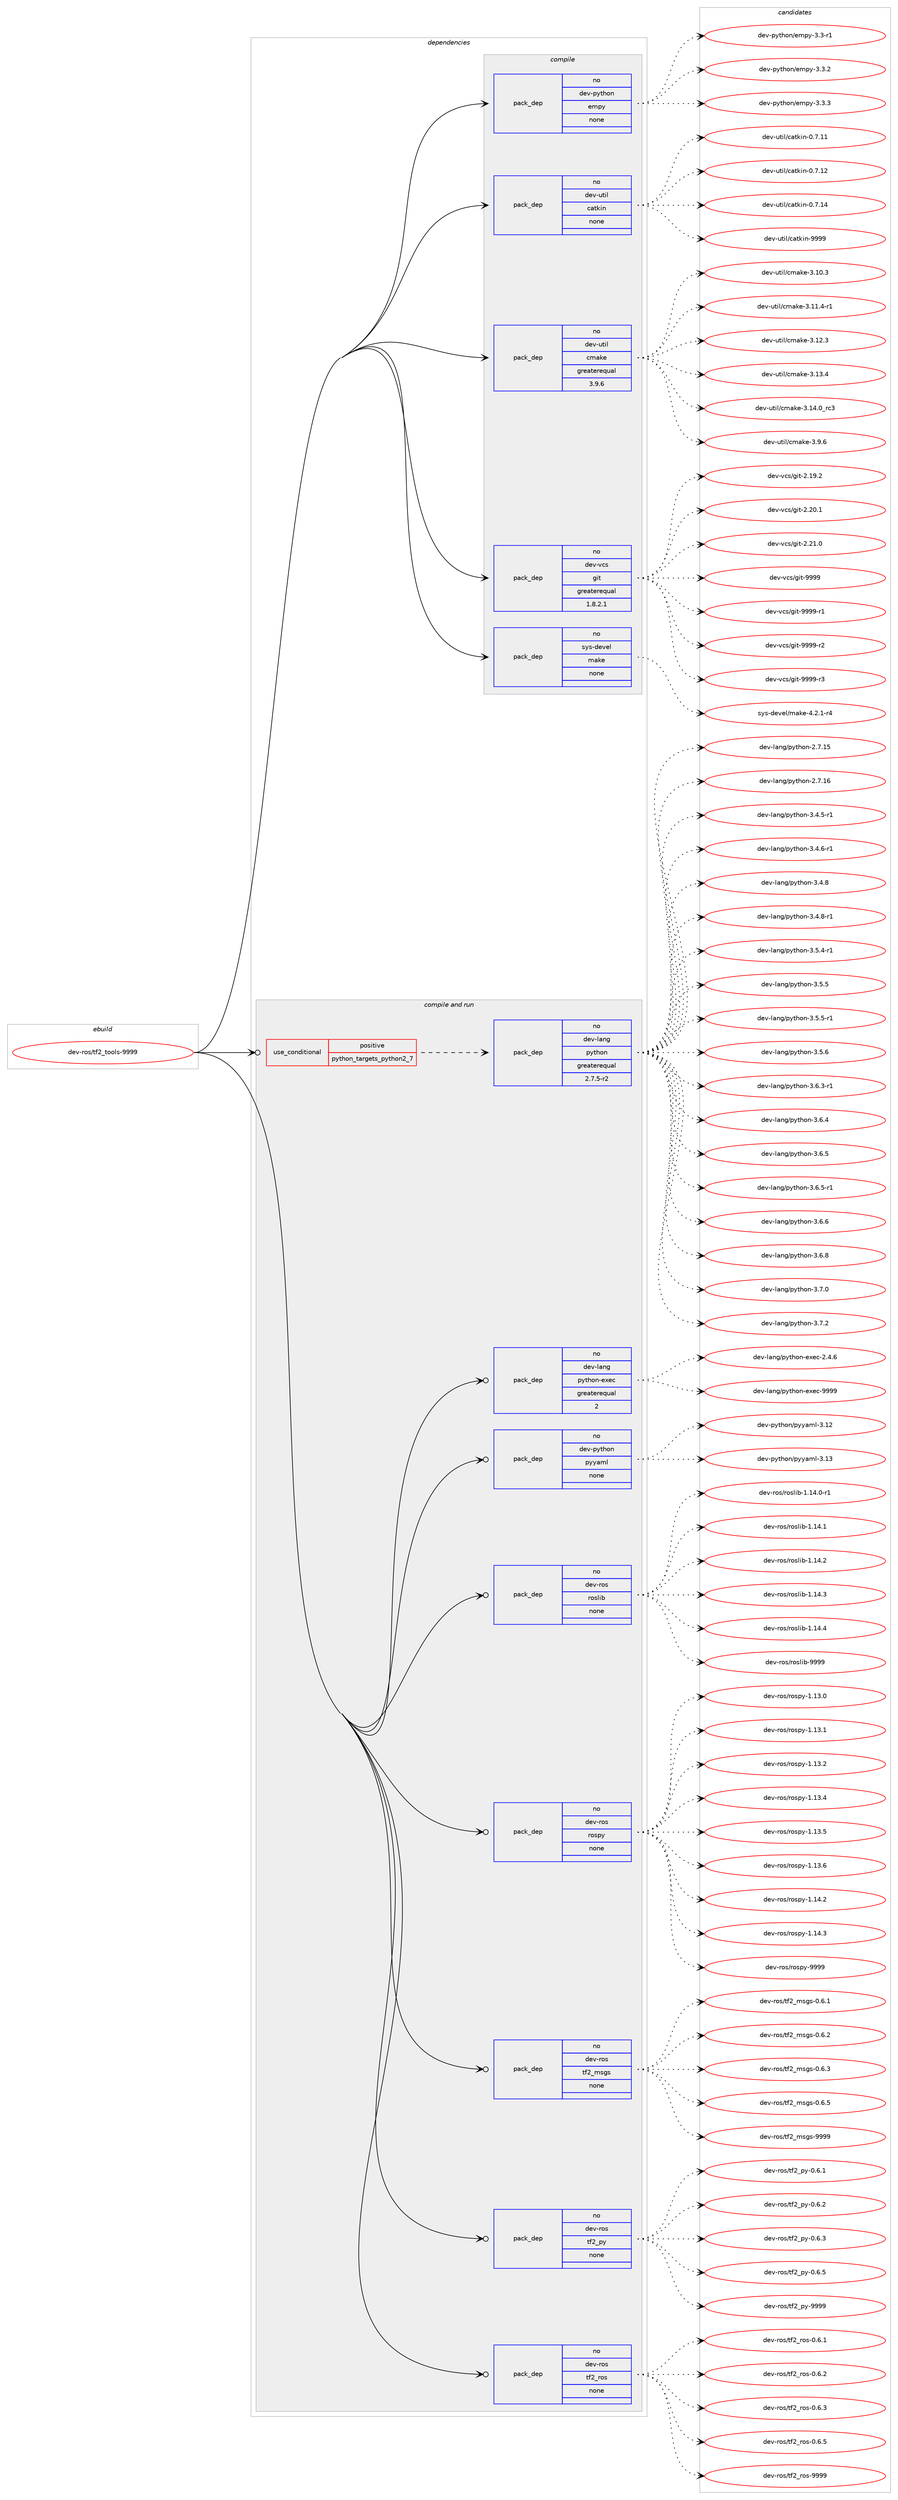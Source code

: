 digraph prolog {

# *************
# Graph options
# *************

newrank=true;
concentrate=true;
compound=true;
graph [rankdir=LR,fontname=Helvetica,fontsize=10,ranksep=1.5];#, ranksep=2.5, nodesep=0.2];
edge  [arrowhead=vee];
node  [fontname=Helvetica,fontsize=10];

# **********
# The ebuild
# **********

subgraph cluster_leftcol {
color=gray;
rank=same;
label=<<i>ebuild</i>>;
id [label="dev-ros/tf2_tools-9999", color=red, width=4, href="../dev-ros/tf2_tools-9999.svg"];
}

# ****************
# The dependencies
# ****************

subgraph cluster_midcol {
color=gray;
label=<<i>dependencies</i>>;
subgraph cluster_compile {
fillcolor="#eeeeee";
style=filled;
label=<<i>compile</i>>;
subgraph pack1060771 {
dependency1475777 [label=<<TABLE BORDER="0" CELLBORDER="1" CELLSPACING="0" CELLPADDING="4" WIDTH="220"><TR><TD ROWSPAN="6" CELLPADDING="30">pack_dep</TD></TR><TR><TD WIDTH="110">no</TD></TR><TR><TD>dev-python</TD></TR><TR><TD>empy</TD></TR><TR><TD>none</TD></TR><TR><TD></TD></TR></TABLE>>, shape=none, color=blue];
}
id:e -> dependency1475777:w [weight=20,style="solid",arrowhead="vee"];
subgraph pack1060772 {
dependency1475778 [label=<<TABLE BORDER="0" CELLBORDER="1" CELLSPACING="0" CELLPADDING="4" WIDTH="220"><TR><TD ROWSPAN="6" CELLPADDING="30">pack_dep</TD></TR><TR><TD WIDTH="110">no</TD></TR><TR><TD>dev-util</TD></TR><TR><TD>catkin</TD></TR><TR><TD>none</TD></TR><TR><TD></TD></TR></TABLE>>, shape=none, color=blue];
}
id:e -> dependency1475778:w [weight=20,style="solid",arrowhead="vee"];
subgraph pack1060773 {
dependency1475779 [label=<<TABLE BORDER="0" CELLBORDER="1" CELLSPACING="0" CELLPADDING="4" WIDTH="220"><TR><TD ROWSPAN="6" CELLPADDING="30">pack_dep</TD></TR><TR><TD WIDTH="110">no</TD></TR><TR><TD>dev-util</TD></TR><TR><TD>cmake</TD></TR><TR><TD>greaterequal</TD></TR><TR><TD>3.9.6</TD></TR></TABLE>>, shape=none, color=blue];
}
id:e -> dependency1475779:w [weight=20,style="solid",arrowhead="vee"];
subgraph pack1060774 {
dependency1475780 [label=<<TABLE BORDER="0" CELLBORDER="1" CELLSPACING="0" CELLPADDING="4" WIDTH="220"><TR><TD ROWSPAN="6" CELLPADDING="30">pack_dep</TD></TR><TR><TD WIDTH="110">no</TD></TR><TR><TD>dev-vcs</TD></TR><TR><TD>git</TD></TR><TR><TD>greaterequal</TD></TR><TR><TD>1.8.2.1</TD></TR></TABLE>>, shape=none, color=blue];
}
id:e -> dependency1475780:w [weight=20,style="solid",arrowhead="vee"];
subgraph pack1060775 {
dependency1475781 [label=<<TABLE BORDER="0" CELLBORDER="1" CELLSPACING="0" CELLPADDING="4" WIDTH="220"><TR><TD ROWSPAN="6" CELLPADDING="30">pack_dep</TD></TR><TR><TD WIDTH="110">no</TD></TR><TR><TD>sys-devel</TD></TR><TR><TD>make</TD></TR><TR><TD>none</TD></TR><TR><TD></TD></TR></TABLE>>, shape=none, color=blue];
}
id:e -> dependency1475781:w [weight=20,style="solid",arrowhead="vee"];
}
subgraph cluster_compileandrun {
fillcolor="#eeeeee";
style=filled;
label=<<i>compile and run</i>>;
subgraph cond391616 {
dependency1475782 [label=<<TABLE BORDER="0" CELLBORDER="1" CELLSPACING="0" CELLPADDING="4"><TR><TD ROWSPAN="3" CELLPADDING="10">use_conditional</TD></TR><TR><TD>positive</TD></TR><TR><TD>python_targets_python2_7</TD></TR></TABLE>>, shape=none, color=red];
subgraph pack1060776 {
dependency1475783 [label=<<TABLE BORDER="0" CELLBORDER="1" CELLSPACING="0" CELLPADDING="4" WIDTH="220"><TR><TD ROWSPAN="6" CELLPADDING="30">pack_dep</TD></TR><TR><TD WIDTH="110">no</TD></TR><TR><TD>dev-lang</TD></TR><TR><TD>python</TD></TR><TR><TD>greaterequal</TD></TR><TR><TD>2.7.5-r2</TD></TR></TABLE>>, shape=none, color=blue];
}
dependency1475782:e -> dependency1475783:w [weight=20,style="dashed",arrowhead="vee"];
}
id:e -> dependency1475782:w [weight=20,style="solid",arrowhead="odotvee"];
subgraph pack1060777 {
dependency1475784 [label=<<TABLE BORDER="0" CELLBORDER="1" CELLSPACING="0" CELLPADDING="4" WIDTH="220"><TR><TD ROWSPAN="6" CELLPADDING="30">pack_dep</TD></TR><TR><TD WIDTH="110">no</TD></TR><TR><TD>dev-lang</TD></TR><TR><TD>python-exec</TD></TR><TR><TD>greaterequal</TD></TR><TR><TD>2</TD></TR></TABLE>>, shape=none, color=blue];
}
id:e -> dependency1475784:w [weight=20,style="solid",arrowhead="odotvee"];
subgraph pack1060778 {
dependency1475785 [label=<<TABLE BORDER="0" CELLBORDER="1" CELLSPACING="0" CELLPADDING="4" WIDTH="220"><TR><TD ROWSPAN="6" CELLPADDING="30">pack_dep</TD></TR><TR><TD WIDTH="110">no</TD></TR><TR><TD>dev-python</TD></TR><TR><TD>pyyaml</TD></TR><TR><TD>none</TD></TR><TR><TD></TD></TR></TABLE>>, shape=none, color=blue];
}
id:e -> dependency1475785:w [weight=20,style="solid",arrowhead="odotvee"];
subgraph pack1060779 {
dependency1475786 [label=<<TABLE BORDER="0" CELLBORDER="1" CELLSPACING="0" CELLPADDING="4" WIDTH="220"><TR><TD ROWSPAN="6" CELLPADDING="30">pack_dep</TD></TR><TR><TD WIDTH="110">no</TD></TR><TR><TD>dev-ros</TD></TR><TR><TD>roslib</TD></TR><TR><TD>none</TD></TR><TR><TD></TD></TR></TABLE>>, shape=none, color=blue];
}
id:e -> dependency1475786:w [weight=20,style="solid",arrowhead="odotvee"];
subgraph pack1060780 {
dependency1475787 [label=<<TABLE BORDER="0" CELLBORDER="1" CELLSPACING="0" CELLPADDING="4" WIDTH="220"><TR><TD ROWSPAN="6" CELLPADDING="30">pack_dep</TD></TR><TR><TD WIDTH="110">no</TD></TR><TR><TD>dev-ros</TD></TR><TR><TD>rospy</TD></TR><TR><TD>none</TD></TR><TR><TD></TD></TR></TABLE>>, shape=none, color=blue];
}
id:e -> dependency1475787:w [weight=20,style="solid",arrowhead="odotvee"];
subgraph pack1060781 {
dependency1475788 [label=<<TABLE BORDER="0" CELLBORDER="1" CELLSPACING="0" CELLPADDING="4" WIDTH="220"><TR><TD ROWSPAN="6" CELLPADDING="30">pack_dep</TD></TR><TR><TD WIDTH="110">no</TD></TR><TR><TD>dev-ros</TD></TR><TR><TD>tf2_msgs</TD></TR><TR><TD>none</TD></TR><TR><TD></TD></TR></TABLE>>, shape=none, color=blue];
}
id:e -> dependency1475788:w [weight=20,style="solid",arrowhead="odotvee"];
subgraph pack1060782 {
dependency1475789 [label=<<TABLE BORDER="0" CELLBORDER="1" CELLSPACING="0" CELLPADDING="4" WIDTH="220"><TR><TD ROWSPAN="6" CELLPADDING="30">pack_dep</TD></TR><TR><TD WIDTH="110">no</TD></TR><TR><TD>dev-ros</TD></TR><TR><TD>tf2_py</TD></TR><TR><TD>none</TD></TR><TR><TD></TD></TR></TABLE>>, shape=none, color=blue];
}
id:e -> dependency1475789:w [weight=20,style="solid",arrowhead="odotvee"];
subgraph pack1060783 {
dependency1475790 [label=<<TABLE BORDER="0" CELLBORDER="1" CELLSPACING="0" CELLPADDING="4" WIDTH="220"><TR><TD ROWSPAN="6" CELLPADDING="30">pack_dep</TD></TR><TR><TD WIDTH="110">no</TD></TR><TR><TD>dev-ros</TD></TR><TR><TD>tf2_ros</TD></TR><TR><TD>none</TD></TR><TR><TD></TD></TR></TABLE>>, shape=none, color=blue];
}
id:e -> dependency1475790:w [weight=20,style="solid",arrowhead="odotvee"];
}
subgraph cluster_run {
fillcolor="#eeeeee";
style=filled;
label=<<i>run</i>>;
}
}

# **************
# The candidates
# **************

subgraph cluster_choices {
rank=same;
color=gray;
label=<<i>candidates</i>>;

subgraph choice1060771 {
color=black;
nodesep=1;
choice1001011184511212111610411111047101109112121455146514511449 [label="dev-python/empy-3.3-r1", color=red, width=4,href="../dev-python/empy-3.3-r1.svg"];
choice1001011184511212111610411111047101109112121455146514650 [label="dev-python/empy-3.3.2", color=red, width=4,href="../dev-python/empy-3.3.2.svg"];
choice1001011184511212111610411111047101109112121455146514651 [label="dev-python/empy-3.3.3", color=red, width=4,href="../dev-python/empy-3.3.3.svg"];
dependency1475777:e -> choice1001011184511212111610411111047101109112121455146514511449:w [style=dotted,weight="100"];
dependency1475777:e -> choice1001011184511212111610411111047101109112121455146514650:w [style=dotted,weight="100"];
dependency1475777:e -> choice1001011184511212111610411111047101109112121455146514651:w [style=dotted,weight="100"];
}
subgraph choice1060772 {
color=black;
nodesep=1;
choice1001011184511711610510847999711610710511045484655464949 [label="dev-util/catkin-0.7.11", color=red, width=4,href="../dev-util/catkin-0.7.11.svg"];
choice1001011184511711610510847999711610710511045484655464950 [label="dev-util/catkin-0.7.12", color=red, width=4,href="../dev-util/catkin-0.7.12.svg"];
choice1001011184511711610510847999711610710511045484655464952 [label="dev-util/catkin-0.7.14", color=red, width=4,href="../dev-util/catkin-0.7.14.svg"];
choice100101118451171161051084799971161071051104557575757 [label="dev-util/catkin-9999", color=red, width=4,href="../dev-util/catkin-9999.svg"];
dependency1475778:e -> choice1001011184511711610510847999711610710511045484655464949:w [style=dotted,weight="100"];
dependency1475778:e -> choice1001011184511711610510847999711610710511045484655464950:w [style=dotted,weight="100"];
dependency1475778:e -> choice1001011184511711610510847999711610710511045484655464952:w [style=dotted,weight="100"];
dependency1475778:e -> choice100101118451171161051084799971161071051104557575757:w [style=dotted,weight="100"];
}
subgraph choice1060773 {
color=black;
nodesep=1;
choice1001011184511711610510847991099710710145514649484651 [label="dev-util/cmake-3.10.3", color=red, width=4,href="../dev-util/cmake-3.10.3.svg"];
choice10010111845117116105108479910997107101455146494946524511449 [label="dev-util/cmake-3.11.4-r1", color=red, width=4,href="../dev-util/cmake-3.11.4-r1.svg"];
choice1001011184511711610510847991099710710145514649504651 [label="dev-util/cmake-3.12.3", color=red, width=4,href="../dev-util/cmake-3.12.3.svg"];
choice1001011184511711610510847991099710710145514649514652 [label="dev-util/cmake-3.13.4", color=red, width=4,href="../dev-util/cmake-3.13.4.svg"];
choice1001011184511711610510847991099710710145514649524648951149951 [label="dev-util/cmake-3.14.0_rc3", color=red, width=4,href="../dev-util/cmake-3.14.0_rc3.svg"];
choice10010111845117116105108479910997107101455146574654 [label="dev-util/cmake-3.9.6", color=red, width=4,href="../dev-util/cmake-3.9.6.svg"];
dependency1475779:e -> choice1001011184511711610510847991099710710145514649484651:w [style=dotted,weight="100"];
dependency1475779:e -> choice10010111845117116105108479910997107101455146494946524511449:w [style=dotted,weight="100"];
dependency1475779:e -> choice1001011184511711610510847991099710710145514649504651:w [style=dotted,weight="100"];
dependency1475779:e -> choice1001011184511711610510847991099710710145514649514652:w [style=dotted,weight="100"];
dependency1475779:e -> choice1001011184511711610510847991099710710145514649524648951149951:w [style=dotted,weight="100"];
dependency1475779:e -> choice10010111845117116105108479910997107101455146574654:w [style=dotted,weight="100"];
}
subgraph choice1060774 {
color=black;
nodesep=1;
choice10010111845118991154710310511645504649574650 [label="dev-vcs/git-2.19.2", color=red, width=4,href="../dev-vcs/git-2.19.2.svg"];
choice10010111845118991154710310511645504650484649 [label="dev-vcs/git-2.20.1", color=red, width=4,href="../dev-vcs/git-2.20.1.svg"];
choice10010111845118991154710310511645504650494648 [label="dev-vcs/git-2.21.0", color=red, width=4,href="../dev-vcs/git-2.21.0.svg"];
choice1001011184511899115471031051164557575757 [label="dev-vcs/git-9999", color=red, width=4,href="../dev-vcs/git-9999.svg"];
choice10010111845118991154710310511645575757574511449 [label="dev-vcs/git-9999-r1", color=red, width=4,href="../dev-vcs/git-9999-r1.svg"];
choice10010111845118991154710310511645575757574511450 [label="dev-vcs/git-9999-r2", color=red, width=4,href="../dev-vcs/git-9999-r2.svg"];
choice10010111845118991154710310511645575757574511451 [label="dev-vcs/git-9999-r3", color=red, width=4,href="../dev-vcs/git-9999-r3.svg"];
dependency1475780:e -> choice10010111845118991154710310511645504649574650:w [style=dotted,weight="100"];
dependency1475780:e -> choice10010111845118991154710310511645504650484649:w [style=dotted,weight="100"];
dependency1475780:e -> choice10010111845118991154710310511645504650494648:w [style=dotted,weight="100"];
dependency1475780:e -> choice1001011184511899115471031051164557575757:w [style=dotted,weight="100"];
dependency1475780:e -> choice10010111845118991154710310511645575757574511449:w [style=dotted,weight="100"];
dependency1475780:e -> choice10010111845118991154710310511645575757574511450:w [style=dotted,weight="100"];
dependency1475780:e -> choice10010111845118991154710310511645575757574511451:w [style=dotted,weight="100"];
}
subgraph choice1060775 {
color=black;
nodesep=1;
choice1151211154510010111810110847109971071014552465046494511452 [label="sys-devel/make-4.2.1-r4", color=red, width=4,href="../sys-devel/make-4.2.1-r4.svg"];
dependency1475781:e -> choice1151211154510010111810110847109971071014552465046494511452:w [style=dotted,weight="100"];
}
subgraph choice1060776 {
color=black;
nodesep=1;
choice10010111845108971101034711212111610411111045504655464953 [label="dev-lang/python-2.7.15", color=red, width=4,href="../dev-lang/python-2.7.15.svg"];
choice10010111845108971101034711212111610411111045504655464954 [label="dev-lang/python-2.7.16", color=red, width=4,href="../dev-lang/python-2.7.16.svg"];
choice1001011184510897110103471121211161041111104551465246534511449 [label="dev-lang/python-3.4.5-r1", color=red, width=4,href="../dev-lang/python-3.4.5-r1.svg"];
choice1001011184510897110103471121211161041111104551465246544511449 [label="dev-lang/python-3.4.6-r1", color=red, width=4,href="../dev-lang/python-3.4.6-r1.svg"];
choice100101118451089711010347112121116104111110455146524656 [label="dev-lang/python-3.4.8", color=red, width=4,href="../dev-lang/python-3.4.8.svg"];
choice1001011184510897110103471121211161041111104551465246564511449 [label="dev-lang/python-3.4.8-r1", color=red, width=4,href="../dev-lang/python-3.4.8-r1.svg"];
choice1001011184510897110103471121211161041111104551465346524511449 [label="dev-lang/python-3.5.4-r1", color=red, width=4,href="../dev-lang/python-3.5.4-r1.svg"];
choice100101118451089711010347112121116104111110455146534653 [label="dev-lang/python-3.5.5", color=red, width=4,href="../dev-lang/python-3.5.5.svg"];
choice1001011184510897110103471121211161041111104551465346534511449 [label="dev-lang/python-3.5.5-r1", color=red, width=4,href="../dev-lang/python-3.5.5-r1.svg"];
choice100101118451089711010347112121116104111110455146534654 [label="dev-lang/python-3.5.6", color=red, width=4,href="../dev-lang/python-3.5.6.svg"];
choice1001011184510897110103471121211161041111104551465446514511449 [label="dev-lang/python-3.6.3-r1", color=red, width=4,href="../dev-lang/python-3.6.3-r1.svg"];
choice100101118451089711010347112121116104111110455146544652 [label="dev-lang/python-3.6.4", color=red, width=4,href="../dev-lang/python-3.6.4.svg"];
choice100101118451089711010347112121116104111110455146544653 [label="dev-lang/python-3.6.5", color=red, width=4,href="../dev-lang/python-3.6.5.svg"];
choice1001011184510897110103471121211161041111104551465446534511449 [label="dev-lang/python-3.6.5-r1", color=red, width=4,href="../dev-lang/python-3.6.5-r1.svg"];
choice100101118451089711010347112121116104111110455146544654 [label="dev-lang/python-3.6.6", color=red, width=4,href="../dev-lang/python-3.6.6.svg"];
choice100101118451089711010347112121116104111110455146544656 [label="dev-lang/python-3.6.8", color=red, width=4,href="../dev-lang/python-3.6.8.svg"];
choice100101118451089711010347112121116104111110455146554648 [label="dev-lang/python-3.7.0", color=red, width=4,href="../dev-lang/python-3.7.0.svg"];
choice100101118451089711010347112121116104111110455146554650 [label="dev-lang/python-3.7.2", color=red, width=4,href="../dev-lang/python-3.7.2.svg"];
dependency1475783:e -> choice10010111845108971101034711212111610411111045504655464953:w [style=dotted,weight="100"];
dependency1475783:e -> choice10010111845108971101034711212111610411111045504655464954:w [style=dotted,weight="100"];
dependency1475783:e -> choice1001011184510897110103471121211161041111104551465246534511449:w [style=dotted,weight="100"];
dependency1475783:e -> choice1001011184510897110103471121211161041111104551465246544511449:w [style=dotted,weight="100"];
dependency1475783:e -> choice100101118451089711010347112121116104111110455146524656:w [style=dotted,weight="100"];
dependency1475783:e -> choice1001011184510897110103471121211161041111104551465246564511449:w [style=dotted,weight="100"];
dependency1475783:e -> choice1001011184510897110103471121211161041111104551465346524511449:w [style=dotted,weight="100"];
dependency1475783:e -> choice100101118451089711010347112121116104111110455146534653:w [style=dotted,weight="100"];
dependency1475783:e -> choice1001011184510897110103471121211161041111104551465346534511449:w [style=dotted,weight="100"];
dependency1475783:e -> choice100101118451089711010347112121116104111110455146534654:w [style=dotted,weight="100"];
dependency1475783:e -> choice1001011184510897110103471121211161041111104551465446514511449:w [style=dotted,weight="100"];
dependency1475783:e -> choice100101118451089711010347112121116104111110455146544652:w [style=dotted,weight="100"];
dependency1475783:e -> choice100101118451089711010347112121116104111110455146544653:w [style=dotted,weight="100"];
dependency1475783:e -> choice1001011184510897110103471121211161041111104551465446534511449:w [style=dotted,weight="100"];
dependency1475783:e -> choice100101118451089711010347112121116104111110455146544654:w [style=dotted,weight="100"];
dependency1475783:e -> choice100101118451089711010347112121116104111110455146544656:w [style=dotted,weight="100"];
dependency1475783:e -> choice100101118451089711010347112121116104111110455146554648:w [style=dotted,weight="100"];
dependency1475783:e -> choice100101118451089711010347112121116104111110455146554650:w [style=dotted,weight="100"];
}
subgraph choice1060777 {
color=black;
nodesep=1;
choice1001011184510897110103471121211161041111104510112010199455046524654 [label="dev-lang/python-exec-2.4.6", color=red, width=4,href="../dev-lang/python-exec-2.4.6.svg"];
choice10010111845108971101034711212111610411111045101120101994557575757 [label="dev-lang/python-exec-9999", color=red, width=4,href="../dev-lang/python-exec-9999.svg"];
dependency1475784:e -> choice1001011184510897110103471121211161041111104510112010199455046524654:w [style=dotted,weight="100"];
dependency1475784:e -> choice10010111845108971101034711212111610411111045101120101994557575757:w [style=dotted,weight="100"];
}
subgraph choice1060778 {
color=black;
nodesep=1;
choice1001011184511212111610411111047112121121971091084551464950 [label="dev-python/pyyaml-3.12", color=red, width=4,href="../dev-python/pyyaml-3.12.svg"];
choice1001011184511212111610411111047112121121971091084551464951 [label="dev-python/pyyaml-3.13", color=red, width=4,href="../dev-python/pyyaml-3.13.svg"];
dependency1475785:e -> choice1001011184511212111610411111047112121121971091084551464950:w [style=dotted,weight="100"];
dependency1475785:e -> choice1001011184511212111610411111047112121121971091084551464951:w [style=dotted,weight="100"];
}
subgraph choice1060779 {
color=black;
nodesep=1;
choice100101118451141111154711411111510810598454946495246484511449 [label="dev-ros/roslib-1.14.0-r1", color=red, width=4,href="../dev-ros/roslib-1.14.0-r1.svg"];
choice10010111845114111115471141111151081059845494649524649 [label="dev-ros/roslib-1.14.1", color=red, width=4,href="../dev-ros/roslib-1.14.1.svg"];
choice10010111845114111115471141111151081059845494649524650 [label="dev-ros/roslib-1.14.2", color=red, width=4,href="../dev-ros/roslib-1.14.2.svg"];
choice10010111845114111115471141111151081059845494649524651 [label="dev-ros/roslib-1.14.3", color=red, width=4,href="../dev-ros/roslib-1.14.3.svg"];
choice10010111845114111115471141111151081059845494649524652 [label="dev-ros/roslib-1.14.4", color=red, width=4,href="../dev-ros/roslib-1.14.4.svg"];
choice1001011184511411111547114111115108105984557575757 [label="dev-ros/roslib-9999", color=red, width=4,href="../dev-ros/roslib-9999.svg"];
dependency1475786:e -> choice100101118451141111154711411111510810598454946495246484511449:w [style=dotted,weight="100"];
dependency1475786:e -> choice10010111845114111115471141111151081059845494649524649:w [style=dotted,weight="100"];
dependency1475786:e -> choice10010111845114111115471141111151081059845494649524650:w [style=dotted,weight="100"];
dependency1475786:e -> choice10010111845114111115471141111151081059845494649524651:w [style=dotted,weight="100"];
dependency1475786:e -> choice10010111845114111115471141111151081059845494649524652:w [style=dotted,weight="100"];
dependency1475786:e -> choice1001011184511411111547114111115108105984557575757:w [style=dotted,weight="100"];
}
subgraph choice1060780 {
color=black;
nodesep=1;
choice100101118451141111154711411111511212145494649514648 [label="dev-ros/rospy-1.13.0", color=red, width=4,href="../dev-ros/rospy-1.13.0.svg"];
choice100101118451141111154711411111511212145494649514649 [label="dev-ros/rospy-1.13.1", color=red, width=4,href="../dev-ros/rospy-1.13.1.svg"];
choice100101118451141111154711411111511212145494649514650 [label="dev-ros/rospy-1.13.2", color=red, width=4,href="../dev-ros/rospy-1.13.2.svg"];
choice100101118451141111154711411111511212145494649514652 [label="dev-ros/rospy-1.13.4", color=red, width=4,href="../dev-ros/rospy-1.13.4.svg"];
choice100101118451141111154711411111511212145494649514653 [label="dev-ros/rospy-1.13.5", color=red, width=4,href="../dev-ros/rospy-1.13.5.svg"];
choice100101118451141111154711411111511212145494649514654 [label="dev-ros/rospy-1.13.6", color=red, width=4,href="../dev-ros/rospy-1.13.6.svg"];
choice100101118451141111154711411111511212145494649524650 [label="dev-ros/rospy-1.14.2", color=red, width=4,href="../dev-ros/rospy-1.14.2.svg"];
choice100101118451141111154711411111511212145494649524651 [label="dev-ros/rospy-1.14.3", color=red, width=4,href="../dev-ros/rospy-1.14.3.svg"];
choice10010111845114111115471141111151121214557575757 [label="dev-ros/rospy-9999", color=red, width=4,href="../dev-ros/rospy-9999.svg"];
dependency1475787:e -> choice100101118451141111154711411111511212145494649514648:w [style=dotted,weight="100"];
dependency1475787:e -> choice100101118451141111154711411111511212145494649514649:w [style=dotted,weight="100"];
dependency1475787:e -> choice100101118451141111154711411111511212145494649514650:w [style=dotted,weight="100"];
dependency1475787:e -> choice100101118451141111154711411111511212145494649514652:w [style=dotted,weight="100"];
dependency1475787:e -> choice100101118451141111154711411111511212145494649514653:w [style=dotted,weight="100"];
dependency1475787:e -> choice100101118451141111154711411111511212145494649514654:w [style=dotted,weight="100"];
dependency1475787:e -> choice100101118451141111154711411111511212145494649524650:w [style=dotted,weight="100"];
dependency1475787:e -> choice100101118451141111154711411111511212145494649524651:w [style=dotted,weight="100"];
dependency1475787:e -> choice10010111845114111115471141111151121214557575757:w [style=dotted,weight="100"];
}
subgraph choice1060781 {
color=black;
nodesep=1;
choice10010111845114111115471161025095109115103115454846544649 [label="dev-ros/tf2_msgs-0.6.1", color=red, width=4,href="../dev-ros/tf2_msgs-0.6.1.svg"];
choice10010111845114111115471161025095109115103115454846544650 [label="dev-ros/tf2_msgs-0.6.2", color=red, width=4,href="../dev-ros/tf2_msgs-0.6.2.svg"];
choice10010111845114111115471161025095109115103115454846544651 [label="dev-ros/tf2_msgs-0.6.3", color=red, width=4,href="../dev-ros/tf2_msgs-0.6.3.svg"];
choice10010111845114111115471161025095109115103115454846544653 [label="dev-ros/tf2_msgs-0.6.5", color=red, width=4,href="../dev-ros/tf2_msgs-0.6.5.svg"];
choice100101118451141111154711610250951091151031154557575757 [label="dev-ros/tf2_msgs-9999", color=red, width=4,href="../dev-ros/tf2_msgs-9999.svg"];
dependency1475788:e -> choice10010111845114111115471161025095109115103115454846544649:w [style=dotted,weight="100"];
dependency1475788:e -> choice10010111845114111115471161025095109115103115454846544650:w [style=dotted,weight="100"];
dependency1475788:e -> choice10010111845114111115471161025095109115103115454846544651:w [style=dotted,weight="100"];
dependency1475788:e -> choice10010111845114111115471161025095109115103115454846544653:w [style=dotted,weight="100"];
dependency1475788:e -> choice100101118451141111154711610250951091151031154557575757:w [style=dotted,weight="100"];
}
subgraph choice1060782 {
color=black;
nodesep=1;
choice10010111845114111115471161025095112121454846544649 [label="dev-ros/tf2_py-0.6.1", color=red, width=4,href="../dev-ros/tf2_py-0.6.1.svg"];
choice10010111845114111115471161025095112121454846544650 [label="dev-ros/tf2_py-0.6.2", color=red, width=4,href="../dev-ros/tf2_py-0.6.2.svg"];
choice10010111845114111115471161025095112121454846544651 [label="dev-ros/tf2_py-0.6.3", color=red, width=4,href="../dev-ros/tf2_py-0.6.3.svg"];
choice10010111845114111115471161025095112121454846544653 [label="dev-ros/tf2_py-0.6.5", color=red, width=4,href="../dev-ros/tf2_py-0.6.5.svg"];
choice100101118451141111154711610250951121214557575757 [label="dev-ros/tf2_py-9999", color=red, width=4,href="../dev-ros/tf2_py-9999.svg"];
dependency1475789:e -> choice10010111845114111115471161025095112121454846544649:w [style=dotted,weight="100"];
dependency1475789:e -> choice10010111845114111115471161025095112121454846544650:w [style=dotted,weight="100"];
dependency1475789:e -> choice10010111845114111115471161025095112121454846544651:w [style=dotted,weight="100"];
dependency1475789:e -> choice10010111845114111115471161025095112121454846544653:w [style=dotted,weight="100"];
dependency1475789:e -> choice100101118451141111154711610250951121214557575757:w [style=dotted,weight="100"];
}
subgraph choice1060783 {
color=black;
nodesep=1;
choice10010111845114111115471161025095114111115454846544649 [label="dev-ros/tf2_ros-0.6.1", color=red, width=4,href="../dev-ros/tf2_ros-0.6.1.svg"];
choice10010111845114111115471161025095114111115454846544650 [label="dev-ros/tf2_ros-0.6.2", color=red, width=4,href="../dev-ros/tf2_ros-0.6.2.svg"];
choice10010111845114111115471161025095114111115454846544651 [label="dev-ros/tf2_ros-0.6.3", color=red, width=4,href="../dev-ros/tf2_ros-0.6.3.svg"];
choice10010111845114111115471161025095114111115454846544653 [label="dev-ros/tf2_ros-0.6.5", color=red, width=4,href="../dev-ros/tf2_ros-0.6.5.svg"];
choice100101118451141111154711610250951141111154557575757 [label="dev-ros/tf2_ros-9999", color=red, width=4,href="../dev-ros/tf2_ros-9999.svg"];
dependency1475790:e -> choice10010111845114111115471161025095114111115454846544649:w [style=dotted,weight="100"];
dependency1475790:e -> choice10010111845114111115471161025095114111115454846544650:w [style=dotted,weight="100"];
dependency1475790:e -> choice10010111845114111115471161025095114111115454846544651:w [style=dotted,weight="100"];
dependency1475790:e -> choice10010111845114111115471161025095114111115454846544653:w [style=dotted,weight="100"];
dependency1475790:e -> choice100101118451141111154711610250951141111154557575757:w [style=dotted,weight="100"];
}
}

}
